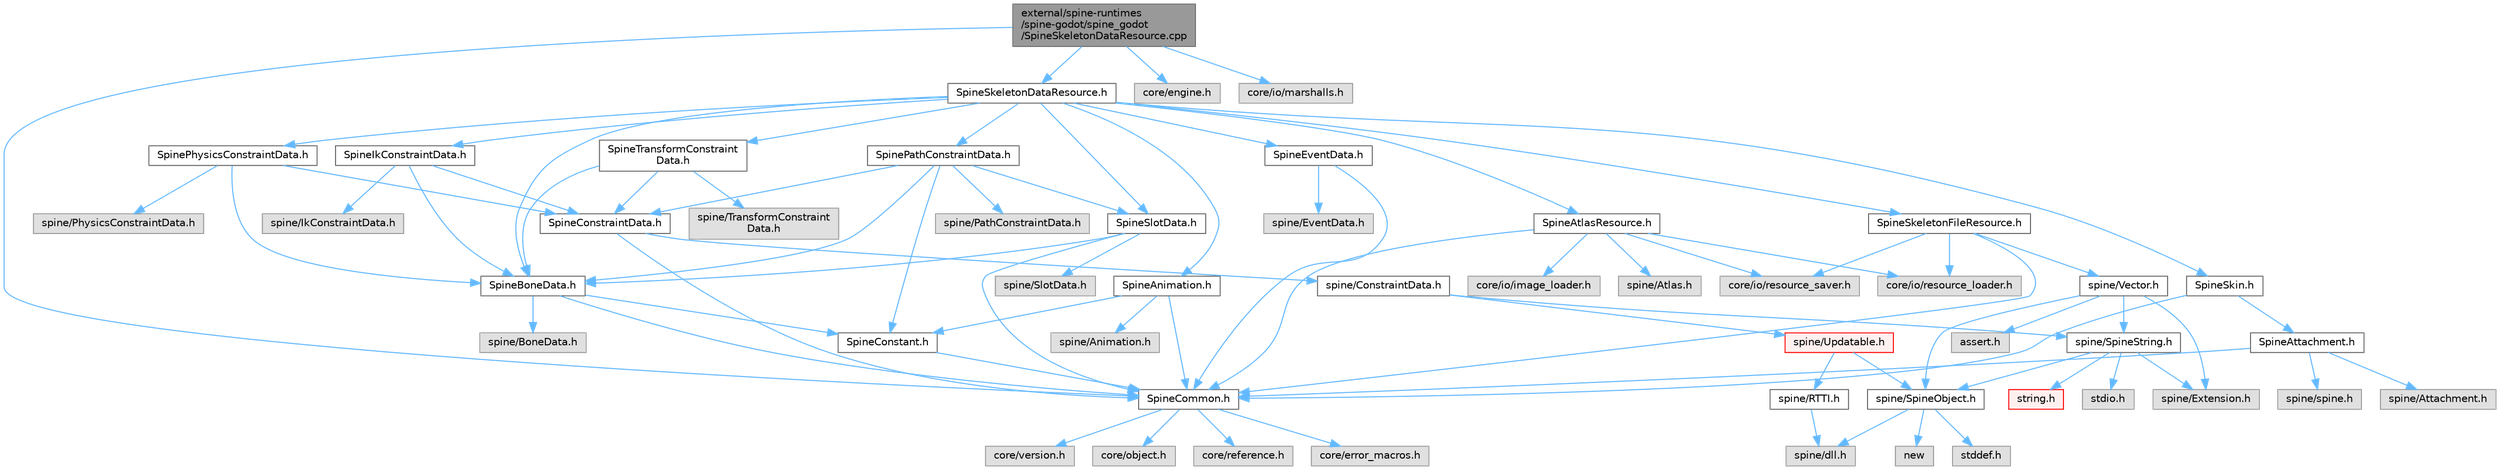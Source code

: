 digraph "external/spine-runtimes/spine-godot/spine_godot/SpineSkeletonDataResource.cpp"
{
 // LATEX_PDF_SIZE
  bgcolor="transparent";
  edge [fontname=Helvetica,fontsize=10,labelfontname=Helvetica,labelfontsize=10];
  node [fontname=Helvetica,fontsize=10,shape=box,height=0.2,width=0.4];
  Node1 [id="Node000001",label="external/spine-runtimes\l/spine-godot/spine_godot\l/SpineSkeletonDataResource.cpp",height=0.2,width=0.4,color="gray40", fillcolor="grey60", style="filled", fontcolor="black",tooltip=" "];
  Node1 -> Node2 [id="edge78_Node000001_Node000002",color="steelblue1",style="solid",tooltip=" "];
  Node2 [id="Node000002",label="SpineSkeletonDataResource.h",height=0.2,width=0.4,color="grey40", fillcolor="white", style="filled",URL="$_spine_skeleton_data_resource_8h.html",tooltip=" "];
  Node2 -> Node3 [id="edge79_Node000002_Node000003",color="steelblue1",style="solid",tooltip=" "];
  Node3 [id="Node000003",label="SpineAnimation.h",height=0.2,width=0.4,color="grey40", fillcolor="white", style="filled",URL="$_spine_animation_8h.html",tooltip=" "];
  Node3 -> Node4 [id="edge80_Node000003_Node000004",color="steelblue1",style="solid",tooltip=" "];
  Node4 [id="Node000004",label="SpineCommon.h",height=0.2,width=0.4,color="grey40", fillcolor="white", style="filled",URL="$_spine_common_8h.html",tooltip=" "];
  Node4 -> Node5 [id="edge81_Node000004_Node000005",color="steelblue1",style="solid",tooltip=" "];
  Node5 [id="Node000005",label="core/version.h",height=0.2,width=0.4,color="grey60", fillcolor="#E0E0E0", style="filled",tooltip=" "];
  Node4 -> Node6 [id="edge82_Node000004_Node000006",color="steelblue1",style="solid",tooltip=" "];
  Node6 [id="Node000006",label="core/object.h",height=0.2,width=0.4,color="grey60", fillcolor="#E0E0E0", style="filled",tooltip=" "];
  Node4 -> Node7 [id="edge83_Node000004_Node000007",color="steelblue1",style="solid",tooltip=" "];
  Node7 [id="Node000007",label="core/reference.h",height=0.2,width=0.4,color="grey60", fillcolor="#E0E0E0", style="filled",tooltip=" "];
  Node4 -> Node8 [id="edge84_Node000004_Node000008",color="steelblue1",style="solid",tooltip=" "];
  Node8 [id="Node000008",label="core/error_macros.h",height=0.2,width=0.4,color="grey60", fillcolor="#E0E0E0", style="filled",tooltip=" "];
  Node3 -> Node9 [id="edge85_Node000003_Node000009",color="steelblue1",style="solid",tooltip=" "];
  Node9 [id="Node000009",label="SpineConstant.h",height=0.2,width=0.4,color="grey40", fillcolor="white", style="filled",URL="$_spine_constant_8h.html",tooltip=" "];
  Node9 -> Node4 [id="edge86_Node000009_Node000004",color="steelblue1",style="solid",tooltip=" "];
  Node3 -> Node10 [id="edge87_Node000003_Node000010",color="steelblue1",style="solid",tooltip=" "];
  Node10 [id="Node000010",label="spine/Animation.h",height=0.2,width=0.4,color="grey60", fillcolor="#E0E0E0", style="filled",tooltip=" "];
  Node2 -> Node11 [id="edge88_Node000002_Node000011",color="steelblue1",style="solid",tooltip=" "];
  Node11 [id="Node000011",label="SpineAtlasResource.h",height=0.2,width=0.4,color="grey40", fillcolor="white", style="filled",URL="$_spine_atlas_resource_8h.html",tooltip=" "];
  Node11 -> Node4 [id="edge89_Node000011_Node000004",color="steelblue1",style="solid",tooltip=" "];
  Node11 -> Node12 [id="edge90_Node000011_Node000012",color="steelblue1",style="solid",tooltip=" "];
  Node12 [id="Node000012",label="core/io/resource_loader.h",height=0.2,width=0.4,color="grey60", fillcolor="#E0E0E0", style="filled",tooltip=" "];
  Node11 -> Node13 [id="edge91_Node000011_Node000013",color="steelblue1",style="solid",tooltip=" "];
  Node13 [id="Node000013",label="core/io/resource_saver.h",height=0.2,width=0.4,color="grey60", fillcolor="#E0E0E0", style="filled",tooltip=" "];
  Node11 -> Node14 [id="edge92_Node000011_Node000014",color="steelblue1",style="solid",tooltip=" "];
  Node14 [id="Node000014",label="core/io/image_loader.h",height=0.2,width=0.4,color="grey60", fillcolor="#E0E0E0", style="filled",tooltip=" "];
  Node11 -> Node15 [id="edge93_Node000011_Node000015",color="steelblue1",style="solid",tooltip=" "];
  Node15 [id="Node000015",label="spine/Atlas.h",height=0.2,width=0.4,color="grey60", fillcolor="#E0E0E0", style="filled",tooltip=" "];
  Node2 -> Node16 [id="edge94_Node000002_Node000016",color="steelblue1",style="solid",tooltip=" "];
  Node16 [id="Node000016",label="SpineBoneData.h",height=0.2,width=0.4,color="grey40", fillcolor="white", style="filled",URL="$_spine_bone_data_8h.html",tooltip=" "];
  Node16 -> Node4 [id="edge95_Node000016_Node000004",color="steelblue1",style="solid",tooltip=" "];
  Node16 -> Node9 [id="edge96_Node000016_Node000009",color="steelblue1",style="solid",tooltip=" "];
  Node16 -> Node17 [id="edge97_Node000016_Node000017",color="steelblue1",style="solid",tooltip=" "];
  Node17 [id="Node000017",label="spine/BoneData.h",height=0.2,width=0.4,color="grey60", fillcolor="#E0E0E0", style="filled",tooltip=" "];
  Node2 -> Node18 [id="edge98_Node000002_Node000018",color="steelblue1",style="solid",tooltip=" "];
  Node18 [id="Node000018",label="SpineEventData.h",height=0.2,width=0.4,color="grey40", fillcolor="white", style="filled",URL="$_spine_event_data_8h.html",tooltip=" "];
  Node18 -> Node4 [id="edge99_Node000018_Node000004",color="steelblue1",style="solid",tooltip=" "];
  Node18 -> Node19 [id="edge100_Node000018_Node000019",color="steelblue1",style="solid",tooltip=" "];
  Node19 [id="Node000019",label="spine/EventData.h",height=0.2,width=0.4,color="grey60", fillcolor="#E0E0E0", style="filled",tooltip=" "];
  Node2 -> Node20 [id="edge101_Node000002_Node000020",color="steelblue1",style="solid",tooltip=" "];
  Node20 [id="Node000020",label="SpineIkConstraintData.h",height=0.2,width=0.4,color="grey40", fillcolor="white", style="filled",URL="$_spine_ik_constraint_data_8h.html",tooltip=" "];
  Node20 -> Node21 [id="edge102_Node000020_Node000021",color="steelblue1",style="solid",tooltip=" "];
  Node21 [id="Node000021",label="SpineConstraintData.h",height=0.2,width=0.4,color="grey40", fillcolor="white", style="filled",URL="$_spine_constraint_data_8h.html",tooltip=" "];
  Node21 -> Node4 [id="edge103_Node000021_Node000004",color="steelblue1",style="solid",tooltip=" "];
  Node21 -> Node22 [id="edge104_Node000021_Node000022",color="steelblue1",style="solid",tooltip=" "];
  Node22 [id="Node000022",label="spine/ConstraintData.h",height=0.2,width=0.4,color="grey40", fillcolor="white", style="filled",URL="$_constraint_data_8h.html",tooltip=" "];
  Node22 -> Node23 [id="edge105_Node000022_Node000023",color="steelblue1",style="solid",tooltip=" "];
  Node23 [id="Node000023",label="spine/Updatable.h",height=0.2,width=0.4,color="red", fillcolor="#FFF0F0", style="filled",URL="$_updatable_8h.html",tooltip=" "];
  Node23 -> Node24 [id="edge106_Node000023_Node000024",color="steelblue1",style="solid",tooltip=" "];
  Node24 [id="Node000024",label="spine/RTTI.h",height=0.2,width=0.4,color="grey40", fillcolor="white", style="filled",URL="$_r_t_t_i_8h.html",tooltip=" "];
  Node24 -> Node25 [id="edge107_Node000024_Node000025",color="steelblue1",style="solid",tooltip=" "];
  Node25 [id="Node000025",label="spine/dll.h",height=0.2,width=0.4,color="grey60", fillcolor="#E0E0E0", style="filled",tooltip=" "];
  Node23 -> Node26 [id="edge108_Node000023_Node000026",color="steelblue1",style="solid",tooltip=" "];
  Node26 [id="Node000026",label="spine/SpineObject.h",height=0.2,width=0.4,color="grey40", fillcolor="white", style="filled",URL="$_spine_object_8h.html",tooltip=" "];
  Node26 -> Node27 [id="edge109_Node000026_Node000027",color="steelblue1",style="solid",tooltip=" "];
  Node27 [id="Node000027",label="new",height=0.2,width=0.4,color="grey60", fillcolor="#E0E0E0", style="filled",tooltip=" "];
  Node26 -> Node28 [id="edge110_Node000026_Node000028",color="steelblue1",style="solid",tooltip=" "];
  Node28 [id="Node000028",label="stddef.h",height=0.2,width=0.4,color="grey60", fillcolor="#E0E0E0", style="filled",tooltip=" "];
  Node26 -> Node25 [id="edge111_Node000026_Node000025",color="steelblue1",style="solid",tooltip=" "];
  Node22 -> Node30 [id="edge112_Node000022_Node000030",color="steelblue1",style="solid",tooltip=" "];
  Node30 [id="Node000030",label="spine/SpineString.h",height=0.2,width=0.4,color="grey40", fillcolor="white", style="filled",URL="$_spine_string_8h.html",tooltip=" "];
  Node30 -> Node26 [id="edge113_Node000030_Node000026",color="steelblue1",style="solid",tooltip=" "];
  Node30 -> Node31 [id="edge114_Node000030_Node000031",color="steelblue1",style="solid",tooltip=" "];
  Node31 [id="Node000031",label="spine/Extension.h",height=0.2,width=0.4,color="grey60", fillcolor="#E0E0E0", style="filled",tooltip=" "];
  Node30 -> Node32 [id="edge115_Node000030_Node000032",color="steelblue1",style="solid",tooltip=" "];
  Node32 [id="Node000032",label="string.h",height=0.2,width=0.4,color="red", fillcolor="#FFF0F0", style="filled",URL="$string_8h.html",tooltip=" "];
  Node30 -> Node179 [id="edge116_Node000030_Node000179",color="steelblue1",style="solid",tooltip=" "];
  Node179 [id="Node000179",label="stdio.h",height=0.2,width=0.4,color="grey60", fillcolor="#E0E0E0", style="filled",tooltip=" "];
  Node20 -> Node16 [id="edge117_Node000020_Node000016",color="steelblue1",style="solid",tooltip=" "];
  Node20 -> Node180 [id="edge118_Node000020_Node000180",color="steelblue1",style="solid",tooltip=" "];
  Node180 [id="Node000180",label="spine/IkConstraintData.h",height=0.2,width=0.4,color="grey60", fillcolor="#E0E0E0", style="filled",tooltip=" "];
  Node2 -> Node181 [id="edge119_Node000002_Node000181",color="steelblue1",style="solid",tooltip=" "];
  Node181 [id="Node000181",label="SpinePathConstraintData.h",height=0.2,width=0.4,color="grey40", fillcolor="white", style="filled",URL="$_spine_path_constraint_data_8h.html",tooltip=" "];
  Node181 -> Node21 [id="edge120_Node000181_Node000021",color="steelblue1",style="solid",tooltip=" "];
  Node181 -> Node9 [id="edge121_Node000181_Node000009",color="steelblue1",style="solid",tooltip=" "];
  Node181 -> Node16 [id="edge122_Node000181_Node000016",color="steelblue1",style="solid",tooltip=" "];
  Node181 -> Node182 [id="edge123_Node000181_Node000182",color="steelblue1",style="solid",tooltip=" "];
  Node182 [id="Node000182",label="SpineSlotData.h",height=0.2,width=0.4,color="grey40", fillcolor="white", style="filled",URL="$_spine_slot_data_8h.html",tooltip=" "];
  Node182 -> Node4 [id="edge124_Node000182_Node000004",color="steelblue1",style="solid",tooltip=" "];
  Node182 -> Node16 [id="edge125_Node000182_Node000016",color="steelblue1",style="solid",tooltip=" "];
  Node182 -> Node183 [id="edge126_Node000182_Node000183",color="steelblue1",style="solid",tooltip=" "];
  Node183 [id="Node000183",label="spine/SlotData.h",height=0.2,width=0.4,color="grey60", fillcolor="#E0E0E0", style="filled",tooltip=" "];
  Node181 -> Node184 [id="edge127_Node000181_Node000184",color="steelblue1",style="solid",tooltip=" "];
  Node184 [id="Node000184",label="spine/PathConstraintData.h",height=0.2,width=0.4,color="grey60", fillcolor="#E0E0E0", style="filled",tooltip=" "];
  Node2 -> Node185 [id="edge128_Node000002_Node000185",color="steelblue1",style="solid",tooltip=" "];
  Node185 [id="Node000185",label="SpinePhysicsConstraintData.h",height=0.2,width=0.4,color="grey40", fillcolor="white", style="filled",URL="$_spine_physics_constraint_data_8h.html",tooltip=" "];
  Node185 -> Node21 [id="edge129_Node000185_Node000021",color="steelblue1",style="solid",tooltip=" "];
  Node185 -> Node16 [id="edge130_Node000185_Node000016",color="steelblue1",style="solid",tooltip=" "];
  Node185 -> Node186 [id="edge131_Node000185_Node000186",color="steelblue1",style="solid",tooltip=" "];
  Node186 [id="Node000186",label="spine/PhysicsConstraintData.h",height=0.2,width=0.4,color="grey60", fillcolor="#E0E0E0", style="filled",tooltip=" "];
  Node2 -> Node187 [id="edge132_Node000002_Node000187",color="steelblue1",style="solid",tooltip=" "];
  Node187 [id="Node000187",label="SpineSkeletonFileResource.h",height=0.2,width=0.4,color="grey40", fillcolor="white", style="filled",URL="$_spine_skeleton_file_resource_8h.html",tooltip=" "];
  Node187 -> Node4 [id="edge133_Node000187_Node000004",color="steelblue1",style="solid",tooltip=" "];
  Node187 -> Node12 [id="edge134_Node000187_Node000012",color="steelblue1",style="solid",tooltip=" "];
  Node187 -> Node13 [id="edge135_Node000187_Node000013",color="steelblue1",style="solid",tooltip=" "];
  Node187 -> Node188 [id="edge136_Node000187_Node000188",color="steelblue1",style="solid",tooltip=" "];
  Node188 [id="Node000188",label="spine/Vector.h",height=0.2,width=0.4,color="grey40", fillcolor="white", style="filled",URL="$external_2spine-runtimes_2spine-cpp_2spine-cpp_2include_2spine_2vector_8h.html",tooltip=" "];
  Node188 -> Node31 [id="edge137_Node000188_Node000031",color="steelblue1",style="solid",tooltip=" "];
  Node188 -> Node26 [id="edge138_Node000188_Node000026",color="steelblue1",style="solid",tooltip=" "];
  Node188 -> Node30 [id="edge139_Node000188_Node000030",color="steelblue1",style="solid",tooltip=" "];
  Node188 -> Node189 [id="edge140_Node000188_Node000189",color="steelblue1",style="solid",tooltip=" "];
  Node189 [id="Node000189",label="assert.h",height=0.2,width=0.4,color="grey60", fillcolor="#E0E0E0", style="filled",tooltip=" "];
  Node2 -> Node190 [id="edge141_Node000002_Node000190",color="steelblue1",style="solid",tooltip=" "];
  Node190 [id="Node000190",label="SpineSkin.h",height=0.2,width=0.4,color="grey40", fillcolor="white", style="filled",URL="$_spine_skin_8h.html",tooltip=" "];
  Node190 -> Node4 [id="edge142_Node000190_Node000004",color="steelblue1",style="solid",tooltip=" "];
  Node190 -> Node191 [id="edge143_Node000190_Node000191",color="steelblue1",style="solid",tooltip=" "];
  Node191 [id="Node000191",label="SpineAttachment.h",height=0.2,width=0.4,color="grey40", fillcolor="white", style="filled",URL="$_spine_attachment_8h.html",tooltip=" "];
  Node191 -> Node4 [id="edge144_Node000191_Node000004",color="steelblue1",style="solid",tooltip=" "];
  Node191 -> Node192 [id="edge145_Node000191_Node000192",color="steelblue1",style="solid",tooltip=" "];
  Node192 [id="Node000192",label="spine/Attachment.h",height=0.2,width=0.4,color="grey60", fillcolor="#E0E0E0", style="filled",tooltip=" "];
  Node191 -> Node193 [id="edge146_Node000191_Node000193",color="steelblue1",style="solid",tooltip=" "];
  Node193 [id="Node000193",label="spine/spine.h",height=0.2,width=0.4,color="grey60", fillcolor="#E0E0E0", style="filled",tooltip=" "];
  Node2 -> Node182 [id="edge147_Node000002_Node000182",color="steelblue1",style="solid",tooltip=" "];
  Node2 -> Node194 [id="edge148_Node000002_Node000194",color="steelblue1",style="solid",tooltip=" "];
  Node194 [id="Node000194",label="SpineTransformConstraint\lData.h",height=0.2,width=0.4,color="grey40", fillcolor="white", style="filled",URL="$_spine_transform_constraint_data_8h.html",tooltip=" "];
  Node194 -> Node21 [id="edge149_Node000194_Node000021",color="steelblue1",style="solid",tooltip=" "];
  Node194 -> Node16 [id="edge150_Node000194_Node000016",color="steelblue1",style="solid",tooltip=" "];
  Node194 -> Node195 [id="edge151_Node000194_Node000195",color="steelblue1",style="solid",tooltip=" "];
  Node195 [id="Node000195",label="spine/TransformConstraint\lData.h",height=0.2,width=0.4,color="grey60", fillcolor="#E0E0E0", style="filled",tooltip=" "];
  Node1 -> Node4 [id="edge152_Node000001_Node000004",color="steelblue1",style="solid",tooltip=" "];
  Node1 -> Node196 [id="edge153_Node000001_Node000196",color="steelblue1",style="solid",tooltip=" "];
  Node196 [id="Node000196",label="core/engine.h",height=0.2,width=0.4,color="grey60", fillcolor="#E0E0E0", style="filled",tooltip=" "];
  Node1 -> Node197 [id="edge154_Node000001_Node000197",color="steelblue1",style="solid",tooltip=" "];
  Node197 [id="Node000197",label="core/io/marshalls.h",height=0.2,width=0.4,color="grey60", fillcolor="#E0E0E0", style="filled",tooltip=" "];
}
